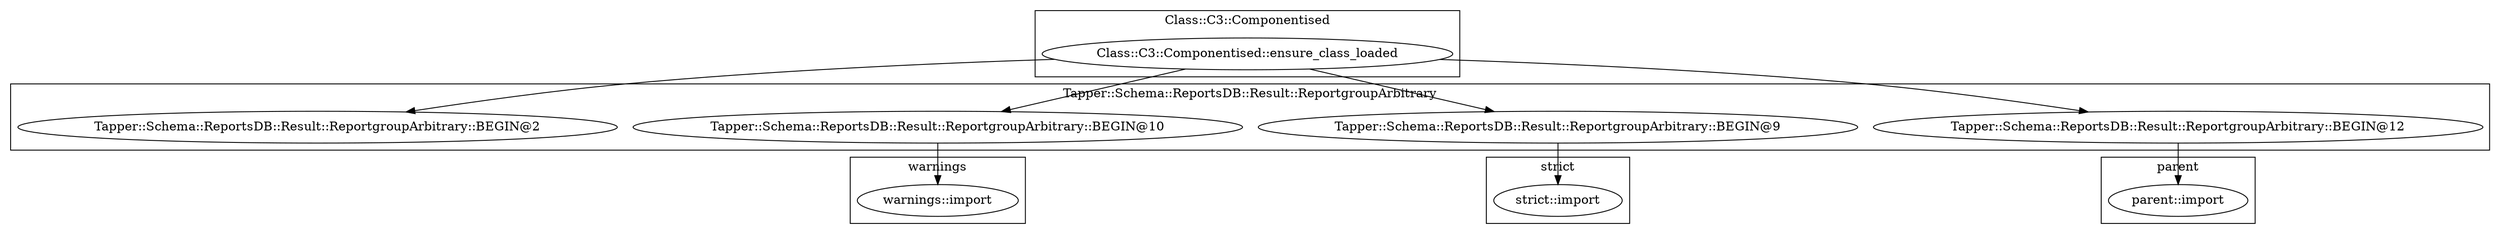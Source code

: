 digraph {
graph [overlap=false]
subgraph cluster_parent {
	label="parent";
	"parent::import";
}
subgraph cluster_Class_C3_Componentised {
	label="Class::C3::Componentised";
	"Class::C3::Componentised::ensure_class_loaded";
}
subgraph cluster_warnings {
	label="warnings";
	"warnings::import";
}
subgraph cluster_Tapper_Schema_ReportsDB_Result_ReportgroupArbitrary {
	label="Tapper::Schema::ReportsDB::Result::ReportgroupArbitrary";
	"Tapper::Schema::ReportsDB::Result::ReportgroupArbitrary::BEGIN@10";
	"Tapper::Schema::ReportsDB::Result::ReportgroupArbitrary::BEGIN@9";
	"Tapper::Schema::ReportsDB::Result::ReportgroupArbitrary::BEGIN@12";
	"Tapper::Schema::ReportsDB::Result::ReportgroupArbitrary::BEGIN@2";
}
subgraph cluster_strict {
	label="strict";
	"strict::import";
}
"Class::C3::Componentised::ensure_class_loaded" -> "Tapper::Schema::ReportsDB::Result::ReportgroupArbitrary::BEGIN@9";
"Class::C3::Componentised::ensure_class_loaded" -> "Tapper::Schema::ReportsDB::Result::ReportgroupArbitrary::BEGIN@2";
"Tapper::Schema::ReportsDB::Result::ReportgroupArbitrary::BEGIN@10" -> "warnings::import";
"Class::C3::Componentised::ensure_class_loaded" -> "Tapper::Schema::ReportsDB::Result::ReportgroupArbitrary::BEGIN@10";
"Tapper::Schema::ReportsDB::Result::ReportgroupArbitrary::BEGIN@9" -> "strict::import";
"Tapper::Schema::ReportsDB::Result::ReportgroupArbitrary::BEGIN@12" -> "parent::import";
"Class::C3::Componentised::ensure_class_loaded" -> "Tapper::Schema::ReportsDB::Result::ReportgroupArbitrary::BEGIN@12";
}
